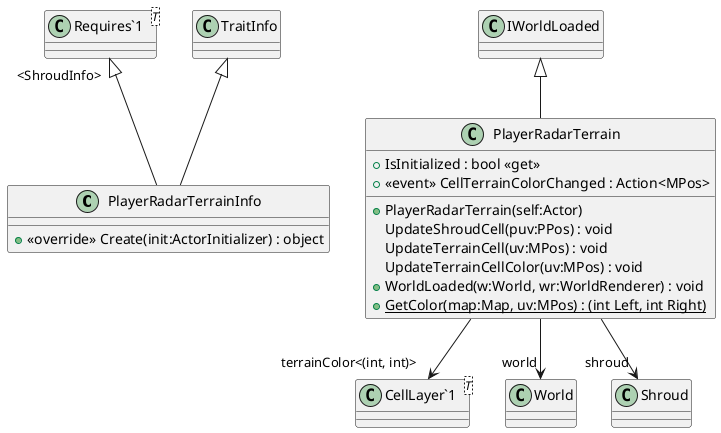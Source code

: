 @startuml
class PlayerRadarTerrainInfo {
    + <<override>> Create(init:ActorInitializer) : object
}
class PlayerRadarTerrain {
    + IsInitialized : bool <<get>>
    +  <<event>> CellTerrainColorChanged : Action<MPos> 
    + PlayerRadarTerrain(self:Actor)
    UpdateShroudCell(puv:PPos) : void
    UpdateTerrainCell(uv:MPos) : void
    UpdateTerrainCellColor(uv:MPos) : void
    + WorldLoaded(w:World, wr:WorldRenderer) : void
    + {static} GetColor(map:Map, uv:MPos) : (int Left, int Right)
}
class "Requires`1"<T> {
}
class "CellLayer`1"<T> {
}
TraitInfo <|-- PlayerRadarTerrainInfo
"Requires`1" "<ShroudInfo>" <|-- PlayerRadarTerrainInfo
IWorldLoaded <|-- PlayerRadarTerrain
PlayerRadarTerrain --> "world" World
PlayerRadarTerrain --> "terrainColor<(int, int)>" "CellLayer`1"
PlayerRadarTerrain --> "shroud" Shroud
@enduml
